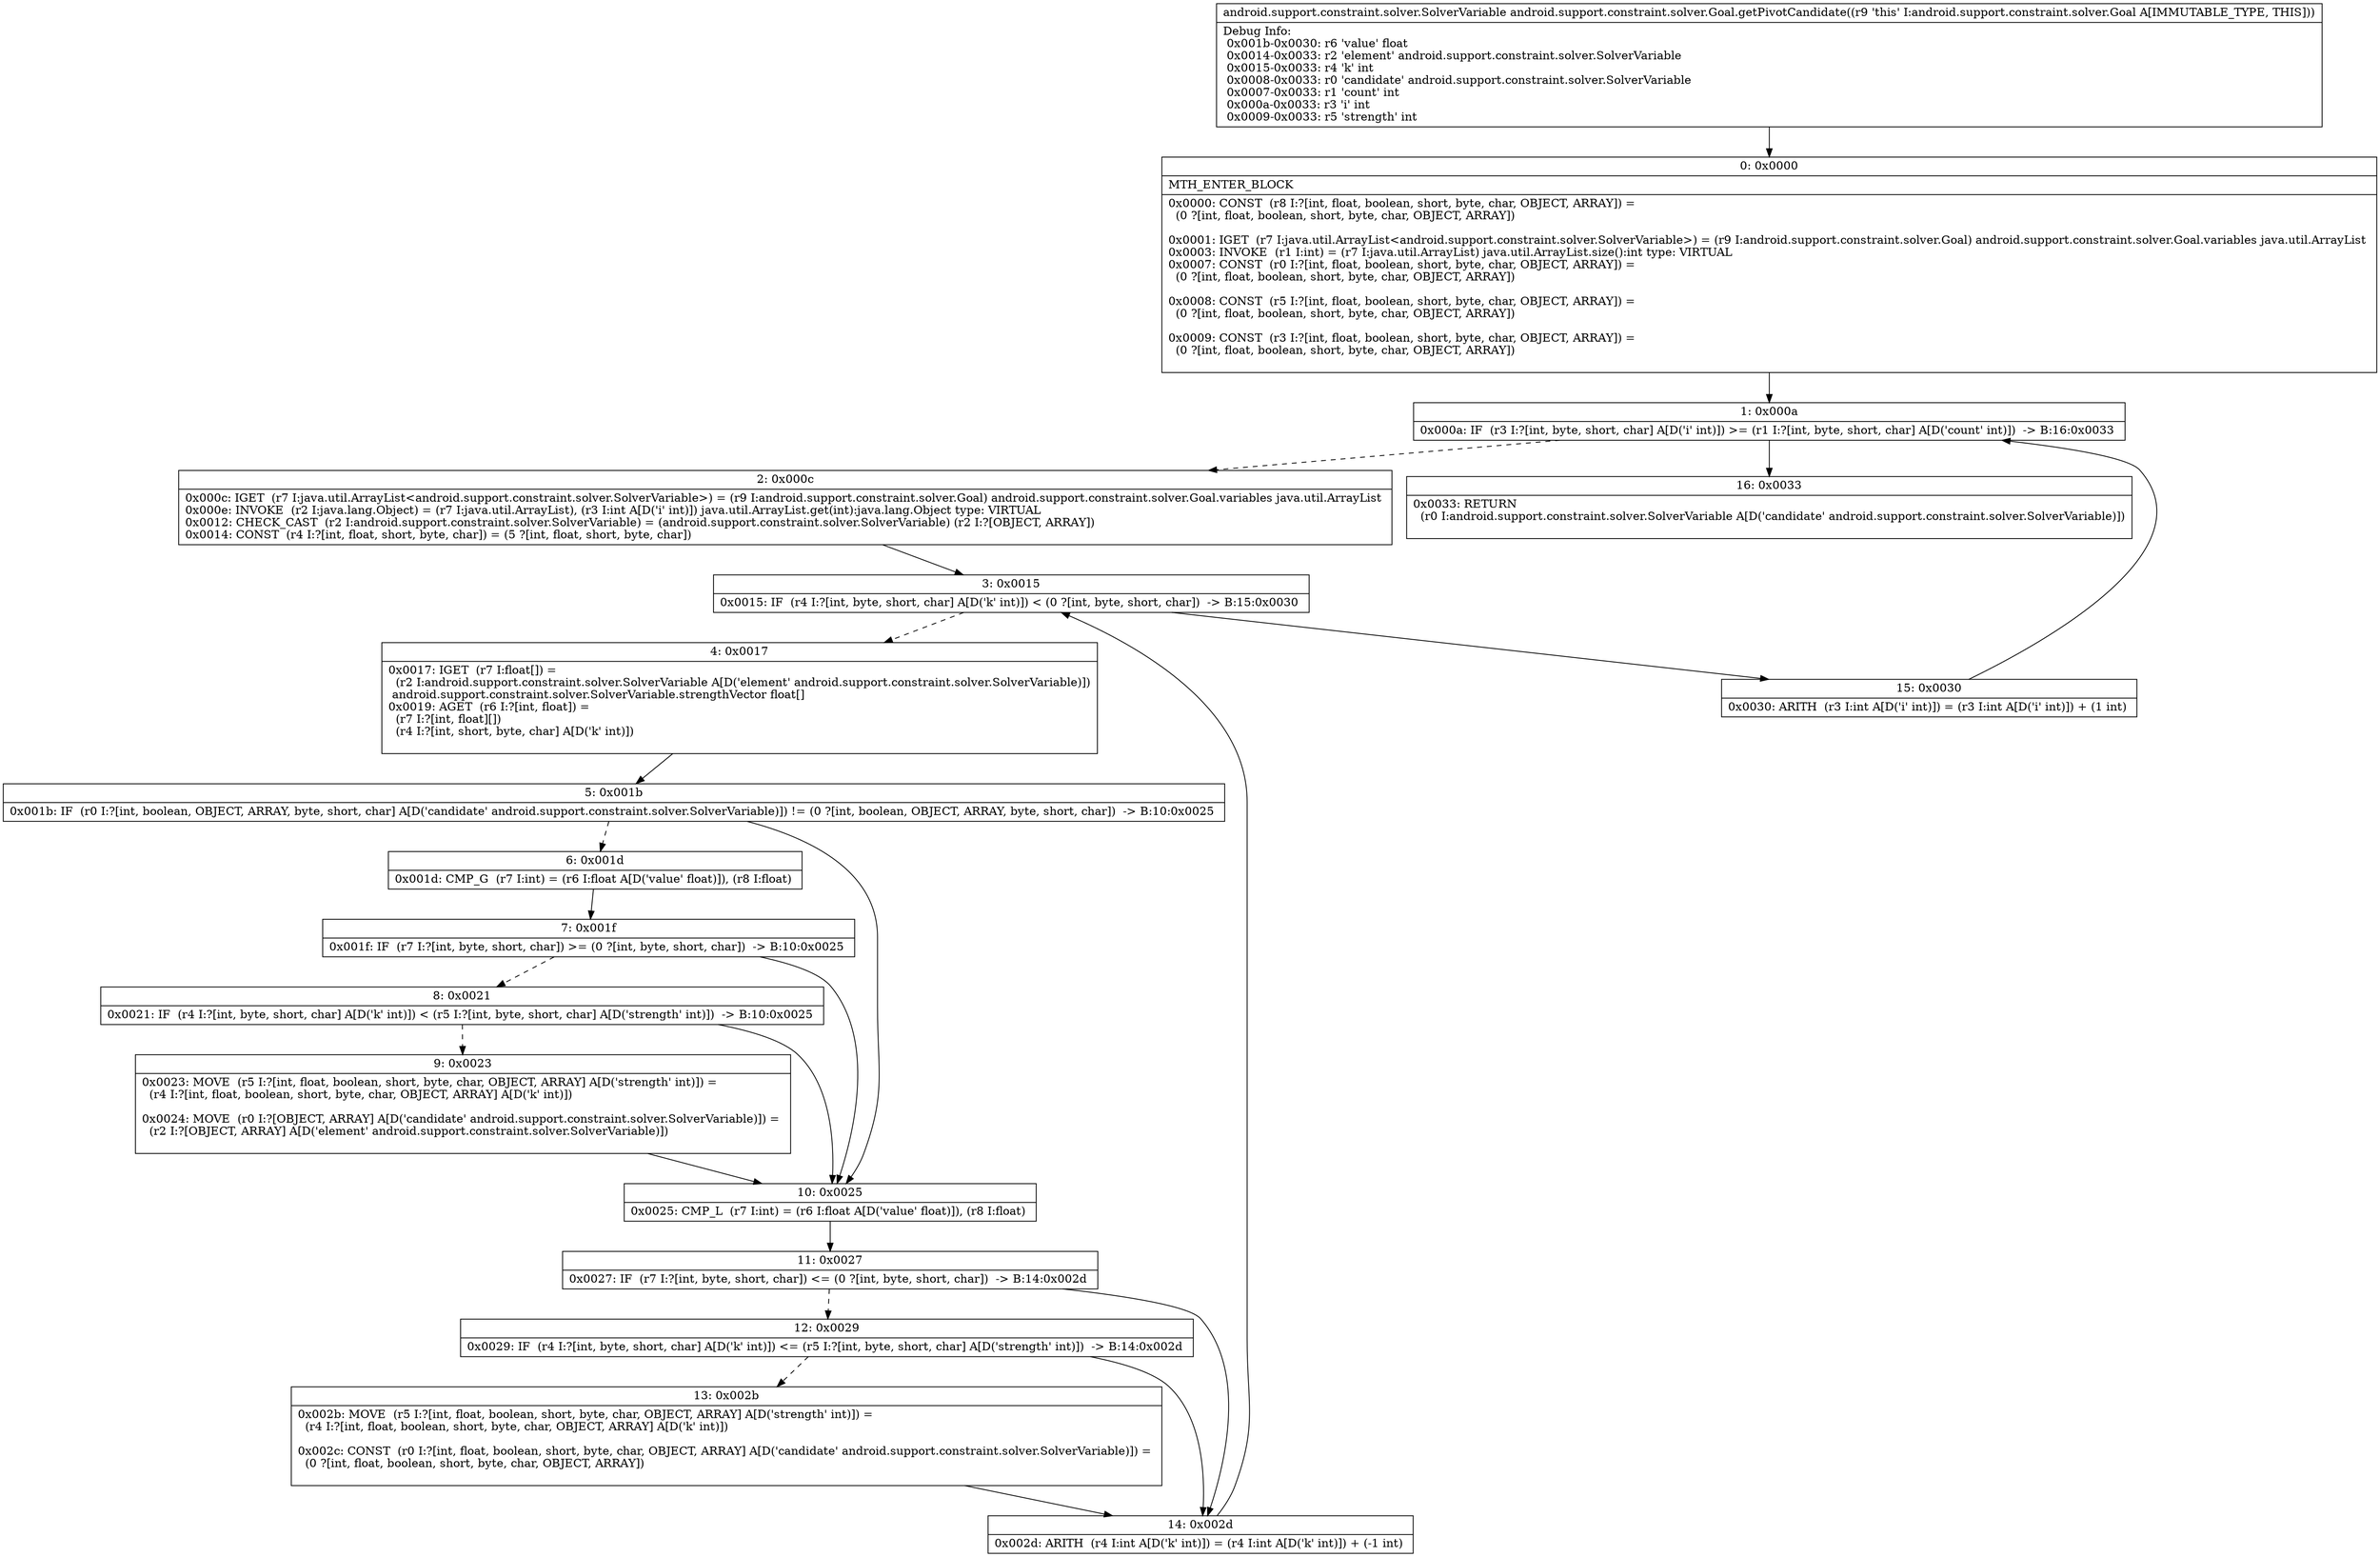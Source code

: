 digraph "CFG forandroid.support.constraint.solver.Goal.getPivotCandidate()Landroid\/support\/constraint\/solver\/SolverVariable;" {
Node_0 [shape=record,label="{0\:\ 0x0000|MTH_ENTER_BLOCK\l|0x0000: CONST  (r8 I:?[int, float, boolean, short, byte, char, OBJECT, ARRAY]) = \l  (0 ?[int, float, boolean, short, byte, char, OBJECT, ARRAY])\l \l0x0001: IGET  (r7 I:java.util.ArrayList\<android.support.constraint.solver.SolverVariable\>) = (r9 I:android.support.constraint.solver.Goal) android.support.constraint.solver.Goal.variables java.util.ArrayList \l0x0003: INVOKE  (r1 I:int) = (r7 I:java.util.ArrayList) java.util.ArrayList.size():int type: VIRTUAL \l0x0007: CONST  (r0 I:?[int, float, boolean, short, byte, char, OBJECT, ARRAY]) = \l  (0 ?[int, float, boolean, short, byte, char, OBJECT, ARRAY])\l \l0x0008: CONST  (r5 I:?[int, float, boolean, short, byte, char, OBJECT, ARRAY]) = \l  (0 ?[int, float, boolean, short, byte, char, OBJECT, ARRAY])\l \l0x0009: CONST  (r3 I:?[int, float, boolean, short, byte, char, OBJECT, ARRAY]) = \l  (0 ?[int, float, boolean, short, byte, char, OBJECT, ARRAY])\l \l}"];
Node_1 [shape=record,label="{1\:\ 0x000a|0x000a: IF  (r3 I:?[int, byte, short, char] A[D('i' int)]) \>= (r1 I:?[int, byte, short, char] A[D('count' int)])  \-\> B:16:0x0033 \l}"];
Node_2 [shape=record,label="{2\:\ 0x000c|0x000c: IGET  (r7 I:java.util.ArrayList\<android.support.constraint.solver.SolverVariable\>) = (r9 I:android.support.constraint.solver.Goal) android.support.constraint.solver.Goal.variables java.util.ArrayList \l0x000e: INVOKE  (r2 I:java.lang.Object) = (r7 I:java.util.ArrayList), (r3 I:int A[D('i' int)]) java.util.ArrayList.get(int):java.lang.Object type: VIRTUAL \l0x0012: CHECK_CAST  (r2 I:android.support.constraint.solver.SolverVariable) = (android.support.constraint.solver.SolverVariable) (r2 I:?[OBJECT, ARRAY]) \l0x0014: CONST  (r4 I:?[int, float, short, byte, char]) = (5 ?[int, float, short, byte, char]) \l}"];
Node_3 [shape=record,label="{3\:\ 0x0015|0x0015: IF  (r4 I:?[int, byte, short, char] A[D('k' int)]) \< (0 ?[int, byte, short, char])  \-\> B:15:0x0030 \l}"];
Node_4 [shape=record,label="{4\:\ 0x0017|0x0017: IGET  (r7 I:float[]) = \l  (r2 I:android.support.constraint.solver.SolverVariable A[D('element' android.support.constraint.solver.SolverVariable)])\l android.support.constraint.solver.SolverVariable.strengthVector float[] \l0x0019: AGET  (r6 I:?[int, float]) = \l  (r7 I:?[int, float][])\l  (r4 I:?[int, short, byte, char] A[D('k' int)])\l \l}"];
Node_5 [shape=record,label="{5\:\ 0x001b|0x001b: IF  (r0 I:?[int, boolean, OBJECT, ARRAY, byte, short, char] A[D('candidate' android.support.constraint.solver.SolverVariable)]) != (0 ?[int, boolean, OBJECT, ARRAY, byte, short, char])  \-\> B:10:0x0025 \l}"];
Node_6 [shape=record,label="{6\:\ 0x001d|0x001d: CMP_G  (r7 I:int) = (r6 I:float A[D('value' float)]), (r8 I:float) \l}"];
Node_7 [shape=record,label="{7\:\ 0x001f|0x001f: IF  (r7 I:?[int, byte, short, char]) \>= (0 ?[int, byte, short, char])  \-\> B:10:0x0025 \l}"];
Node_8 [shape=record,label="{8\:\ 0x0021|0x0021: IF  (r4 I:?[int, byte, short, char] A[D('k' int)]) \< (r5 I:?[int, byte, short, char] A[D('strength' int)])  \-\> B:10:0x0025 \l}"];
Node_9 [shape=record,label="{9\:\ 0x0023|0x0023: MOVE  (r5 I:?[int, float, boolean, short, byte, char, OBJECT, ARRAY] A[D('strength' int)]) = \l  (r4 I:?[int, float, boolean, short, byte, char, OBJECT, ARRAY] A[D('k' int)])\l \l0x0024: MOVE  (r0 I:?[OBJECT, ARRAY] A[D('candidate' android.support.constraint.solver.SolverVariable)]) = \l  (r2 I:?[OBJECT, ARRAY] A[D('element' android.support.constraint.solver.SolverVariable)])\l \l}"];
Node_10 [shape=record,label="{10\:\ 0x0025|0x0025: CMP_L  (r7 I:int) = (r6 I:float A[D('value' float)]), (r8 I:float) \l}"];
Node_11 [shape=record,label="{11\:\ 0x0027|0x0027: IF  (r7 I:?[int, byte, short, char]) \<= (0 ?[int, byte, short, char])  \-\> B:14:0x002d \l}"];
Node_12 [shape=record,label="{12\:\ 0x0029|0x0029: IF  (r4 I:?[int, byte, short, char] A[D('k' int)]) \<= (r5 I:?[int, byte, short, char] A[D('strength' int)])  \-\> B:14:0x002d \l}"];
Node_13 [shape=record,label="{13\:\ 0x002b|0x002b: MOVE  (r5 I:?[int, float, boolean, short, byte, char, OBJECT, ARRAY] A[D('strength' int)]) = \l  (r4 I:?[int, float, boolean, short, byte, char, OBJECT, ARRAY] A[D('k' int)])\l \l0x002c: CONST  (r0 I:?[int, float, boolean, short, byte, char, OBJECT, ARRAY] A[D('candidate' android.support.constraint.solver.SolverVariable)]) = \l  (0 ?[int, float, boolean, short, byte, char, OBJECT, ARRAY])\l \l}"];
Node_14 [shape=record,label="{14\:\ 0x002d|0x002d: ARITH  (r4 I:int A[D('k' int)]) = (r4 I:int A[D('k' int)]) + (\-1 int) \l}"];
Node_15 [shape=record,label="{15\:\ 0x0030|0x0030: ARITH  (r3 I:int A[D('i' int)]) = (r3 I:int A[D('i' int)]) + (1 int) \l}"];
Node_16 [shape=record,label="{16\:\ 0x0033|0x0033: RETURN  \l  (r0 I:android.support.constraint.solver.SolverVariable A[D('candidate' android.support.constraint.solver.SolverVariable)])\l \l}"];
MethodNode[shape=record,label="{android.support.constraint.solver.SolverVariable android.support.constraint.solver.Goal.getPivotCandidate((r9 'this' I:android.support.constraint.solver.Goal A[IMMUTABLE_TYPE, THIS]))  | Debug Info:\l  0x001b\-0x0030: r6 'value' float\l  0x0014\-0x0033: r2 'element' android.support.constraint.solver.SolverVariable\l  0x0015\-0x0033: r4 'k' int\l  0x0008\-0x0033: r0 'candidate' android.support.constraint.solver.SolverVariable\l  0x0007\-0x0033: r1 'count' int\l  0x000a\-0x0033: r3 'i' int\l  0x0009\-0x0033: r5 'strength' int\l}"];
MethodNode -> Node_0;
Node_0 -> Node_1;
Node_1 -> Node_2[style=dashed];
Node_1 -> Node_16;
Node_2 -> Node_3;
Node_3 -> Node_4[style=dashed];
Node_3 -> Node_15;
Node_4 -> Node_5;
Node_5 -> Node_6[style=dashed];
Node_5 -> Node_10;
Node_6 -> Node_7;
Node_7 -> Node_8[style=dashed];
Node_7 -> Node_10;
Node_8 -> Node_9[style=dashed];
Node_8 -> Node_10;
Node_9 -> Node_10;
Node_10 -> Node_11;
Node_11 -> Node_12[style=dashed];
Node_11 -> Node_14;
Node_12 -> Node_13[style=dashed];
Node_12 -> Node_14;
Node_13 -> Node_14;
Node_14 -> Node_3;
Node_15 -> Node_1;
}

